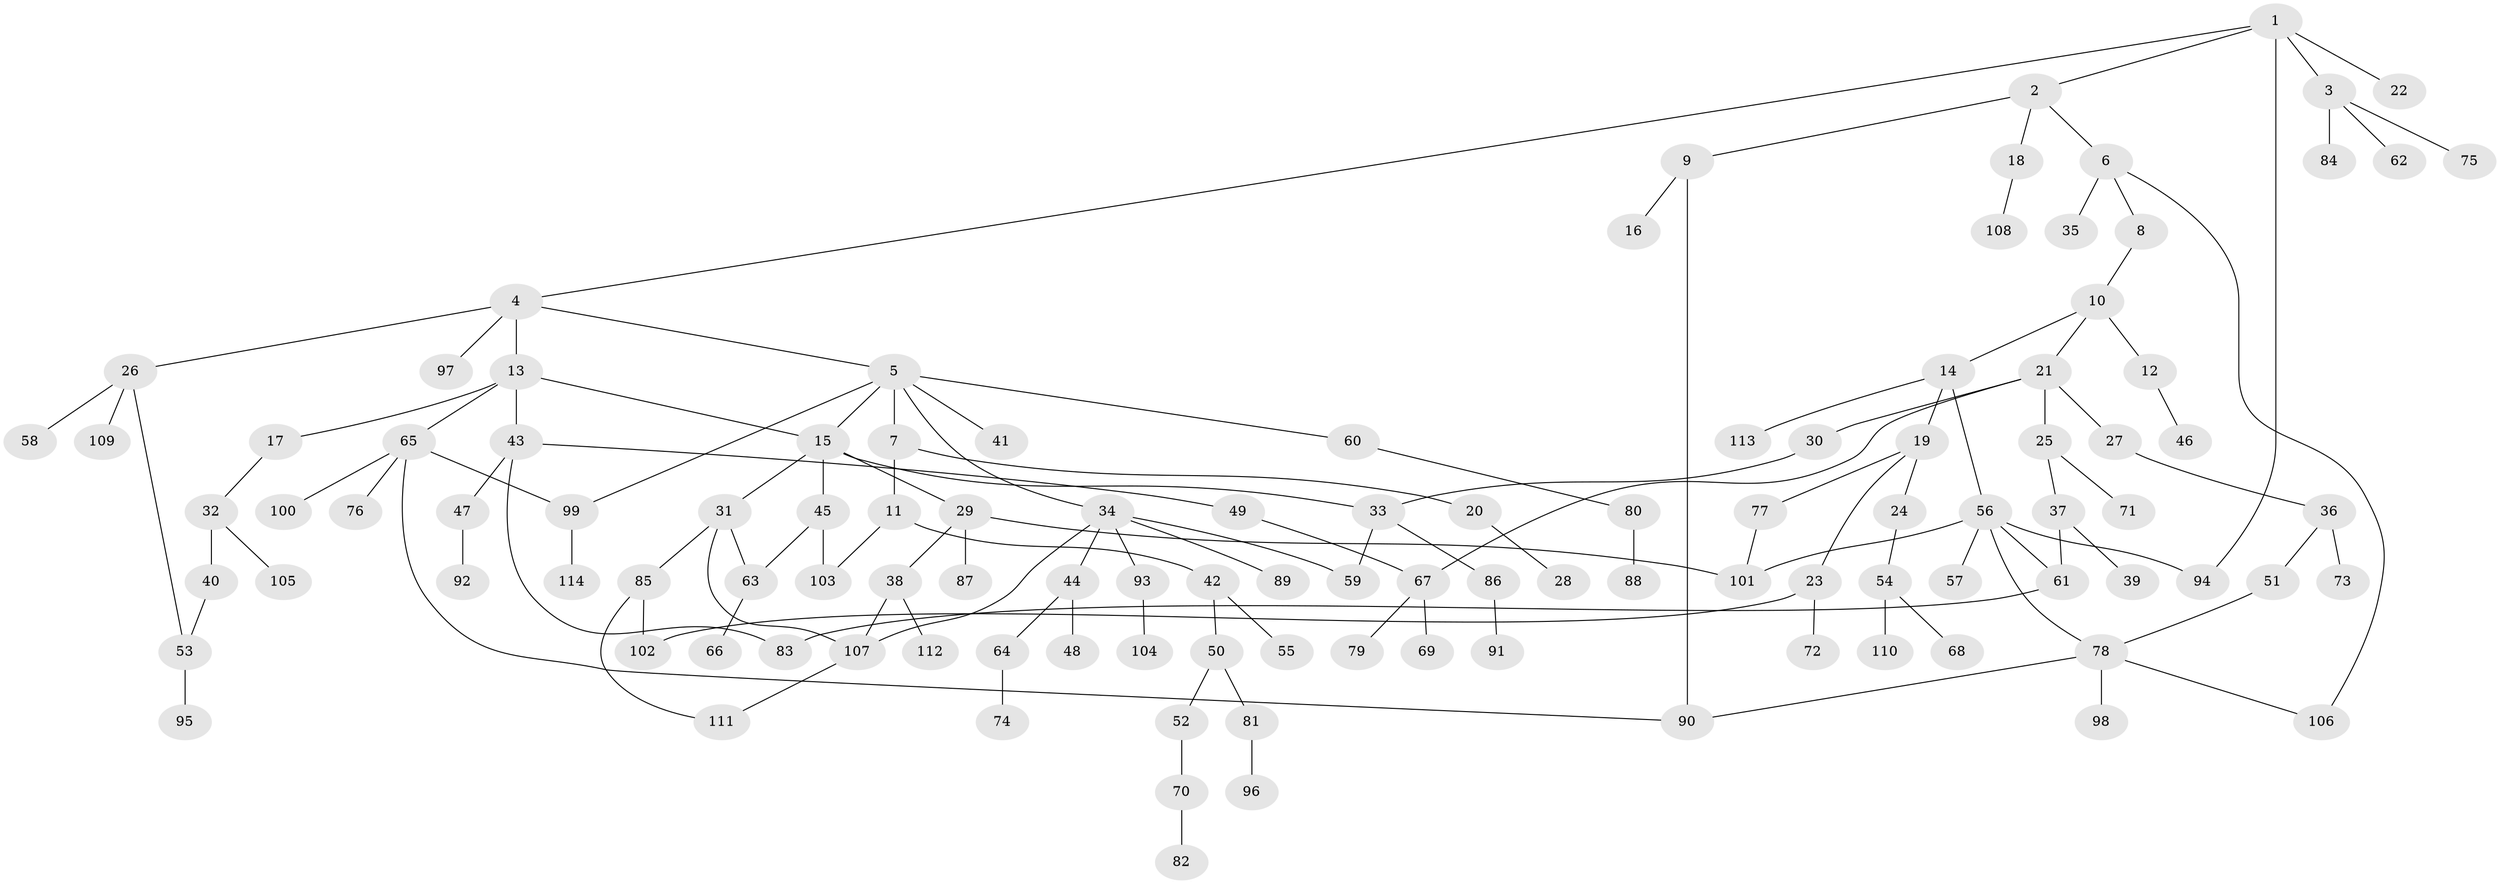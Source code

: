 // Generated by graph-tools (version 1.1) at 2025/25/03/09/25 03:25:34]
// undirected, 114 vertices, 134 edges
graph export_dot {
graph [start="1"]
  node [color=gray90,style=filled];
  1;
  2;
  3;
  4;
  5;
  6;
  7;
  8;
  9;
  10;
  11;
  12;
  13;
  14;
  15;
  16;
  17;
  18;
  19;
  20;
  21;
  22;
  23;
  24;
  25;
  26;
  27;
  28;
  29;
  30;
  31;
  32;
  33;
  34;
  35;
  36;
  37;
  38;
  39;
  40;
  41;
  42;
  43;
  44;
  45;
  46;
  47;
  48;
  49;
  50;
  51;
  52;
  53;
  54;
  55;
  56;
  57;
  58;
  59;
  60;
  61;
  62;
  63;
  64;
  65;
  66;
  67;
  68;
  69;
  70;
  71;
  72;
  73;
  74;
  75;
  76;
  77;
  78;
  79;
  80;
  81;
  82;
  83;
  84;
  85;
  86;
  87;
  88;
  89;
  90;
  91;
  92;
  93;
  94;
  95;
  96;
  97;
  98;
  99;
  100;
  101;
  102;
  103;
  104;
  105;
  106;
  107;
  108;
  109;
  110;
  111;
  112;
  113;
  114;
  1 -- 2;
  1 -- 3;
  1 -- 4;
  1 -- 22;
  1 -- 94;
  2 -- 6;
  2 -- 9;
  2 -- 18;
  3 -- 62;
  3 -- 75;
  3 -- 84;
  4 -- 5;
  4 -- 13;
  4 -- 26;
  4 -- 97;
  5 -- 7;
  5 -- 15;
  5 -- 34;
  5 -- 41;
  5 -- 60;
  5 -- 99;
  6 -- 8;
  6 -- 35;
  6 -- 106;
  7 -- 11;
  7 -- 20;
  8 -- 10;
  9 -- 16;
  9 -- 90;
  10 -- 12;
  10 -- 14;
  10 -- 21;
  11 -- 42;
  11 -- 103;
  12 -- 46;
  13 -- 17;
  13 -- 43;
  13 -- 65;
  13 -- 15;
  14 -- 19;
  14 -- 56;
  14 -- 113;
  15 -- 29;
  15 -- 31;
  15 -- 33;
  15 -- 45;
  17 -- 32;
  18 -- 108;
  19 -- 23;
  19 -- 24;
  19 -- 77;
  20 -- 28;
  21 -- 25;
  21 -- 27;
  21 -- 30;
  21 -- 67;
  23 -- 72;
  23 -- 102;
  24 -- 54;
  25 -- 37;
  25 -- 71;
  26 -- 58;
  26 -- 109;
  26 -- 53;
  27 -- 36;
  29 -- 38;
  29 -- 87;
  29 -- 101;
  30 -- 33;
  31 -- 63;
  31 -- 85;
  31 -- 107;
  32 -- 40;
  32 -- 105;
  33 -- 59;
  33 -- 86;
  34 -- 44;
  34 -- 89;
  34 -- 93;
  34 -- 59;
  34 -- 107;
  36 -- 51;
  36 -- 73;
  37 -- 39;
  37 -- 61;
  38 -- 112;
  38 -- 107;
  40 -- 53;
  42 -- 50;
  42 -- 55;
  43 -- 47;
  43 -- 49;
  43 -- 83;
  44 -- 48;
  44 -- 64;
  45 -- 103;
  45 -- 63;
  47 -- 92;
  49 -- 67;
  50 -- 52;
  50 -- 81;
  51 -- 78;
  52 -- 70;
  53 -- 95;
  54 -- 68;
  54 -- 110;
  56 -- 57;
  56 -- 61;
  56 -- 78;
  56 -- 94;
  56 -- 101;
  60 -- 80;
  61 -- 83;
  63 -- 66;
  64 -- 74;
  65 -- 76;
  65 -- 100;
  65 -- 90;
  65 -- 99;
  67 -- 69;
  67 -- 79;
  70 -- 82;
  77 -- 101;
  78 -- 90;
  78 -- 98;
  78 -- 106;
  80 -- 88;
  81 -- 96;
  85 -- 102;
  85 -- 111;
  86 -- 91;
  93 -- 104;
  99 -- 114;
  107 -- 111;
}
